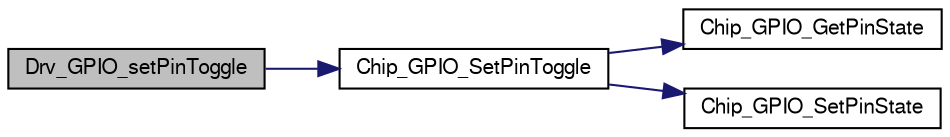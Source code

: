 digraph "Drv_GPIO_setPinToggle"
{
  edge [fontname="FreeSans",fontsize="10",labelfontname="FreeSans",labelfontsize="10"];
  node [fontname="FreeSans",fontsize="10",shape=record];
  rankdir="LR";
  Node1 [label="Drv_GPIO_setPinToggle",height=0.2,width=0.4,color="black", fillcolor="grey75", style="filled", fontcolor="black"];
  Node1 -> Node2 [color="midnightblue",fontsize="10",style="solid"];
  Node2 [label="Chip_GPIO_SetPinToggle",height=0.2,width=0.4,color="black", fillcolor="white", style="filled",URL="$group__GPIO__17XX__40XX.html#ga5437e5a8ae2ce7662b605f9961aad8f5",tooltip="Toggle an individual GPIO output pin to the opposite state. "];
  Node2 -> Node3 [color="midnightblue",fontsize="10",style="solid"];
  Node3 [label="Chip_GPIO_GetPinState",height=0.2,width=0.4,color="black", fillcolor="white", style="filled",URL="$group__GPIO__17XX__40XX.html#ga9f0e35190f01c706564a88f1f88cf716",tooltip="Get a GPIO pin state via the GPIO byte register. "];
  Node2 -> Node4 [color="midnightblue",fontsize="10",style="solid"];
  Node4 [label="Chip_GPIO_SetPinState",height=0.2,width=0.4,color="black", fillcolor="white", style="filled",URL="$group__GPIO__17XX__40XX.html#ga2d8db9f0a52f061d64e8cada713ae03e",tooltip="Set a GPIO pin state. "];
}

